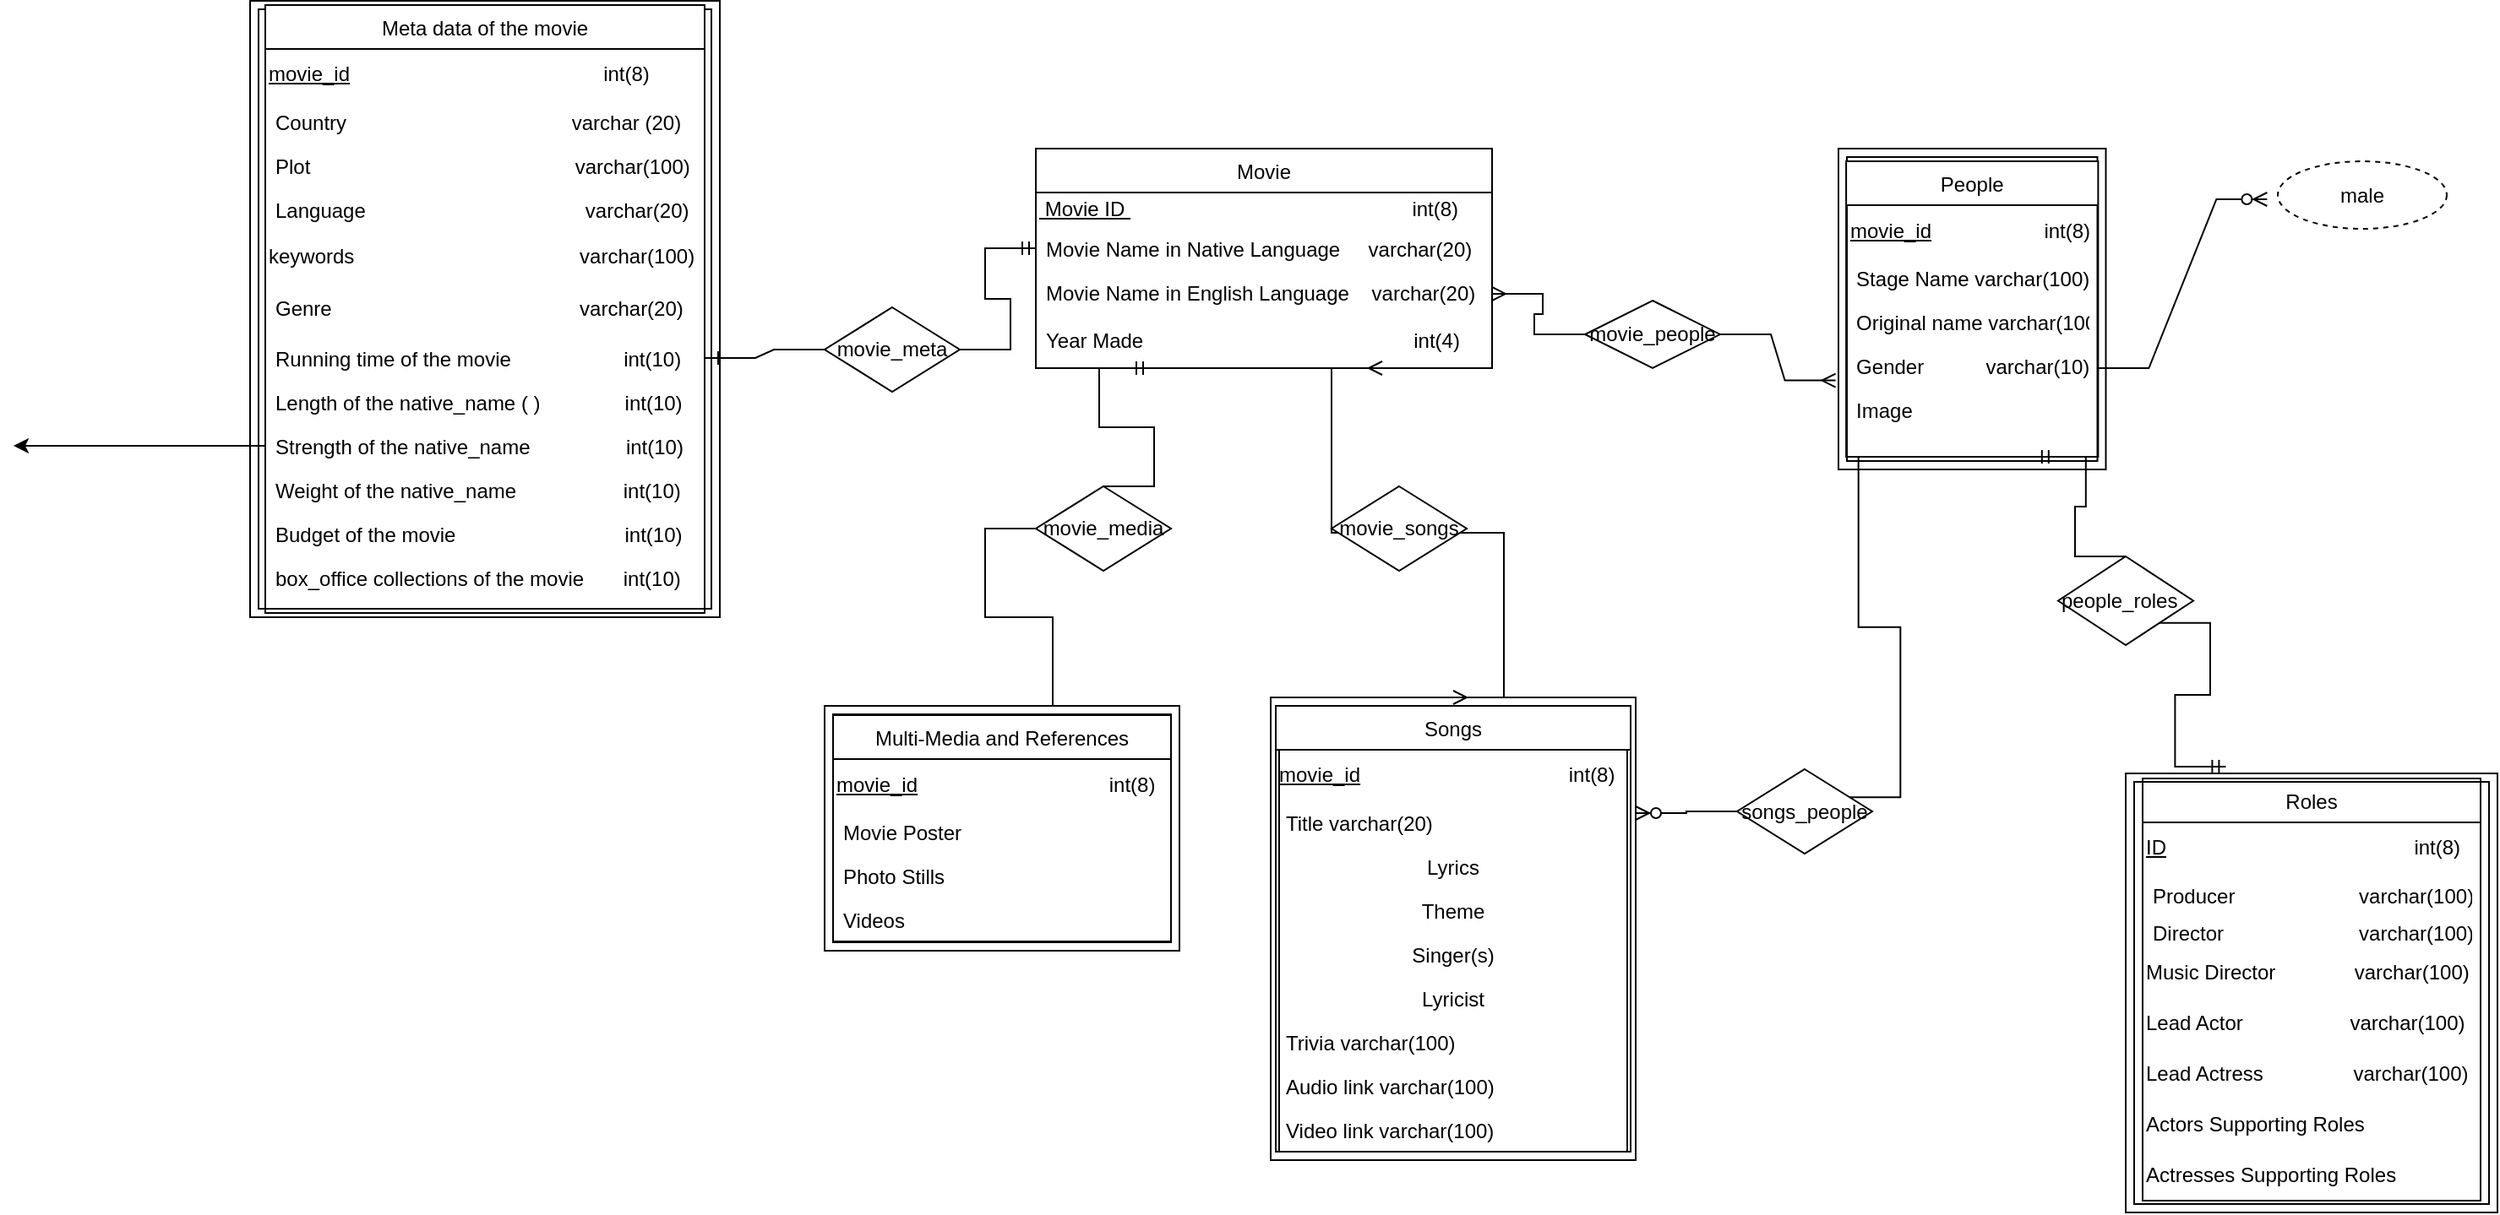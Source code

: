 <mxfile version="15.5.2" type="github">
  <diagram id="gH7Xq4BXge-VO0HLNQAn" name="Page-1">
    <mxGraphModel dx="2017" dy="2258" grid="1" gridSize="10" guides="1" tooltips="1" connect="1" arrows="1" fold="1" page="1" pageScale="1" pageWidth="827" pageHeight="1169" math="0" shadow="0">
      <root>
        <mxCell id="WIyWlLk6GJQsqaUBKTNV-0" />
        <mxCell id="WIyWlLk6GJQsqaUBKTNV-1" parent="WIyWlLk6GJQsqaUBKTNV-0" />
        <mxCell id="1egHC_9BppC4vHc0KnM8-18" value="" style="shape=ext;margin=3;double=1;whiteSpace=wrap;html=1;align=center;strokeColor=default;" parent="WIyWlLk6GJQsqaUBKTNV-1" vertex="1">
          <mxGeometry x="-190" y="-37.5" width="278" height="365" as="geometry" />
        </mxCell>
        <mxCell id="zkfFHV4jXpPFQw0GAbJ--0" value="Movie" style="swimlane;fontStyle=0;align=center;verticalAlign=top;childLayout=stackLayout;horizontal=1;startSize=26;horizontalStack=0;resizeParent=1;resizeLast=0;collapsible=1;marginBottom=0;rounded=0;shadow=0;strokeWidth=1;" parent="WIyWlLk6GJQsqaUBKTNV-1" vertex="1">
          <mxGeometry x="275" y="50" width="270" height="130" as="geometry">
            <mxRectangle x="230" y="140" width="160" height="26" as="alternateBounds" />
          </mxGeometry>
        </mxCell>
        <mxCell id="9_J77zJkFReDCm0pD4ge-1" value="&lt;u&gt;&amp;nbsp;Movie ID&amp;nbsp;&lt;/u&gt; &amp;nbsp; &amp;nbsp; &amp;nbsp; &amp;nbsp; &amp;nbsp; &amp;nbsp; &amp;nbsp; &amp;nbsp; &amp;nbsp; &amp;nbsp; &amp;nbsp; &amp;nbsp; &amp;nbsp; &amp;nbsp; &amp;nbsp; &amp;nbsp; &amp;nbsp; &amp;nbsp; &amp;nbsp; &amp;nbsp; &amp;nbsp; &amp;nbsp; &amp;nbsp; &amp;nbsp; &amp;nbsp;int(8)" style="text;html=1;align=left;verticalAlign=middle;resizable=0;points=[];autosize=1;strokeColor=none;fillColor=none;" parent="zkfFHV4jXpPFQw0GAbJ--0" vertex="1">
          <mxGeometry y="26" width="270" height="20" as="geometry" />
        </mxCell>
        <mxCell id="zkfFHV4jXpPFQw0GAbJ--1" value="Movie Name in Native Language     varchar(20)" style="text;align=left;verticalAlign=top;spacingLeft=4;spacingRight=4;overflow=hidden;rotatable=0;points=[[0,0.5],[1,0.5]];portConstraint=eastwest;" parent="zkfFHV4jXpPFQw0GAbJ--0" vertex="1">
          <mxGeometry y="46" width="270" height="26" as="geometry" />
        </mxCell>
        <mxCell id="zkfFHV4jXpPFQw0GAbJ--2" value="Movie Name in English Language    varchar(20)" style="text;align=left;verticalAlign=top;spacingLeft=4;spacingRight=4;overflow=hidden;rotatable=0;points=[[0,0.5],[1,0.5]];portConstraint=eastwest;rounded=0;shadow=0;html=0;" parent="zkfFHV4jXpPFQw0GAbJ--0" vertex="1">
          <mxGeometry y="72" width="270" height="28" as="geometry" />
        </mxCell>
        <mxCell id="zkfFHV4jXpPFQw0GAbJ--3" value="Year Made                                                int(4)" style="text;align=left;verticalAlign=top;spacingLeft=4;spacingRight=4;overflow=hidden;rotatable=0;points=[[0,0.5],[1,0.5]];portConstraint=eastwest;rounded=0;shadow=0;html=0;" parent="zkfFHV4jXpPFQw0GAbJ--0" vertex="1">
          <mxGeometry y="100" width="270" height="26" as="geometry" />
        </mxCell>
        <mxCell id="zkfFHV4jXpPFQw0GAbJ--17" value="Meta data of the movie" style="swimlane;fontStyle=0;align=center;verticalAlign=top;childLayout=stackLayout;horizontal=1;startSize=26;horizontalStack=0;resizeParent=1;resizeLast=0;collapsible=1;marginBottom=0;rounded=0;shadow=0;strokeWidth=1;perimeterSpacing=3;" parent="WIyWlLk6GJQsqaUBKTNV-1" vertex="1">
          <mxGeometry x="-181" y="-35" width="260" height="360" as="geometry">
            <mxRectangle x="550" y="140" width="160" height="26" as="alternateBounds" />
          </mxGeometry>
        </mxCell>
        <mxCell id="1egHC_9BppC4vHc0KnM8-0" value="&lt;u&gt;movie_id&lt;/u&gt;&amp;nbsp;&lt;span style=&quot;white-space: pre&quot;&gt; &lt;/span&gt;&lt;span style=&quot;white-space: pre&quot;&gt; &lt;/span&gt;&amp;nbsp; &amp;nbsp; &amp;nbsp; &amp;nbsp; &amp;nbsp; &amp;nbsp; &amp;nbsp; &amp;nbsp; &amp;nbsp; &amp;nbsp; &amp;nbsp; &amp;nbsp; &amp;nbsp; &amp;nbsp; &amp;nbsp; &amp;nbsp; &amp;nbsp; &amp;nbsp; &amp;nbsp; &amp;nbsp; &amp;nbsp; int(8)" style="text;html=1;strokeColor=none;fillColor=none;align=left;verticalAlign=middle;whiteSpace=wrap;rounded=0;" parent="zkfFHV4jXpPFQw0GAbJ--17" vertex="1">
          <mxGeometry y="26" width="260" height="30" as="geometry" />
        </mxCell>
        <mxCell id="zkfFHV4jXpPFQw0GAbJ--19" value="Country                                        varchar (20)" style="text;align=left;verticalAlign=top;spacingLeft=4;spacingRight=4;overflow=hidden;rotatable=0;points=[[0,0.5],[1,0.5]];portConstraint=eastwest;rounded=0;shadow=0;html=0;" parent="zkfFHV4jXpPFQw0GAbJ--17" vertex="1">
          <mxGeometry y="56" width="260" height="26" as="geometry" />
        </mxCell>
        <mxCell id="zkfFHV4jXpPFQw0GAbJ--20" value="Plot                                               varchar(100)" style="text;align=left;verticalAlign=top;spacingLeft=4;spacingRight=4;overflow=hidden;rotatable=0;points=[[0,0.5],[1,0.5]];portConstraint=eastwest;rounded=0;shadow=0;html=0;" parent="zkfFHV4jXpPFQw0GAbJ--17" vertex="1">
          <mxGeometry y="82" width="260" height="26" as="geometry" />
        </mxCell>
        <mxCell id="zkfFHV4jXpPFQw0GAbJ--18" value="Language                                       varchar(20)" style="text;align=left;verticalAlign=top;spacingLeft=4;spacingRight=4;overflow=hidden;rotatable=0;points=[[0,0.5],[1,0.5]];portConstraint=eastwest;" parent="zkfFHV4jXpPFQw0GAbJ--17" vertex="1">
          <mxGeometry y="108" width="260" height="24" as="geometry" />
        </mxCell>
        <mxCell id="j54C5g72h75EPI4u3S8y-2" value="keywords&amp;nbsp; &amp;nbsp; &amp;nbsp; &amp;nbsp; &amp;nbsp; &amp;nbsp; &amp;nbsp; &amp;nbsp; &amp;nbsp; &amp;nbsp; &amp;nbsp; &amp;nbsp; &amp;nbsp; &amp;nbsp; &amp;nbsp; &amp;nbsp; &amp;nbsp; &amp;nbsp; &amp;nbsp; &amp;nbsp; varchar(100)" style="text;html=1;strokeColor=none;fillColor=none;align=left;verticalAlign=middle;whiteSpace=wrap;rounded=0;" parent="zkfFHV4jXpPFQw0GAbJ--17" vertex="1">
          <mxGeometry y="132" width="260" height="34" as="geometry" />
        </mxCell>
        <mxCell id="zkfFHV4jXpPFQw0GAbJ--21" value="Genre                                            varchar(20)" style="text;align=left;verticalAlign=top;spacingLeft=4;spacingRight=4;overflow=hidden;rotatable=0;points=[[0,0.5],[1,0.5]];portConstraint=eastwest;rounded=0;shadow=0;html=0;" parent="zkfFHV4jXpPFQw0GAbJ--17" vertex="1">
          <mxGeometry y="166" width="260" height="30" as="geometry" />
        </mxCell>
        <mxCell id="zkfFHV4jXpPFQw0GAbJ--24" value="Running time of the movie                    int(10)" style="text;align=left;verticalAlign=top;spacingLeft=4;spacingRight=4;overflow=hidden;rotatable=0;points=[[0,0.5],[1,0.5]];portConstraint=eastwest;" parent="zkfFHV4jXpPFQw0GAbJ--17" vertex="1">
          <mxGeometry y="196" width="260" height="26" as="geometry" />
        </mxCell>
        <mxCell id="zkfFHV4jXpPFQw0GAbJ--25" value="Length of the native_name ( )               int(10)" style="text;align=left;verticalAlign=top;spacingLeft=4;spacingRight=4;overflow=hidden;rotatable=0;points=[[0,0.5],[1,0.5]];portConstraint=eastwest;" parent="zkfFHV4jXpPFQw0GAbJ--17" vertex="1">
          <mxGeometry y="222" width="260" height="26" as="geometry" />
        </mxCell>
        <mxCell id="CHPgiApptmzb3LHYU0zf-1" value="Strength of the native_name                 int(10)" style="text;align=left;verticalAlign=top;spacingLeft=4;spacingRight=4;overflow=hidden;rotatable=0;points=[[0,0.5],[1,0.5]];portConstraint=eastwest;" parent="zkfFHV4jXpPFQw0GAbJ--17" vertex="1">
          <mxGeometry y="248" width="260" height="26" as="geometry" />
        </mxCell>
        <mxCell id="CHPgiApptmzb3LHYU0zf-2" value="Weight of the native_name                   int(10)" style="text;align=left;verticalAlign=top;spacingLeft=4;spacingRight=4;overflow=hidden;rotatable=0;points=[[0,0.5],[1,0.5]];portConstraint=eastwest;" parent="zkfFHV4jXpPFQw0GAbJ--17" vertex="1">
          <mxGeometry y="274" width="260" height="26" as="geometry" />
        </mxCell>
        <mxCell id="CHPgiApptmzb3LHYU0zf-3" value="Budget of the movie                              int(10)" style="text;align=left;verticalAlign=top;spacingLeft=4;spacingRight=4;overflow=hidden;rotatable=0;points=[[0,0.5],[1,0.5]];portConstraint=eastwest;" parent="zkfFHV4jXpPFQw0GAbJ--17" vertex="1">
          <mxGeometry y="300" width="260" height="26" as="geometry" />
        </mxCell>
        <mxCell id="CHPgiApptmzb3LHYU0zf-5" value="box_office collections of the movie       int(10)" style="text;align=left;verticalAlign=top;spacingLeft=4;spacingRight=4;overflow=hidden;rotatable=0;points=[[0,0.5],[1,0.5]];portConstraint=eastwest;" parent="zkfFHV4jXpPFQw0GAbJ--17" vertex="1">
          <mxGeometry y="326" width="260" height="22" as="geometry" />
        </mxCell>
        <mxCell id="9_J77zJkFReDCm0pD4ge-2" value="" style="edgeStyle=entityRelationEdgeStyle;fontSize=12;html=1;endArrow=ERmany;startArrow=none;rounded=0;entryX=1;entryY=0.5;entryDx=0;entryDy=0;exitX=0;exitY=0.5;exitDx=0;exitDy=0;" parent="WIyWlLk6GJQsqaUBKTNV-1" source="UAzdhryat9hvbhrExHoe-7" target="zkfFHV4jXpPFQw0GAbJ--2" edge="1">
          <mxGeometry width="100" height="100" relative="1" as="geometry">
            <mxPoint x="360" y="280" as="sourcePoint" />
            <mxPoint x="460" y="180" as="targetPoint" />
          </mxGeometry>
        </mxCell>
        <mxCell id="9_J77zJkFReDCm0pD4ge-10" value="" style="edgeStyle=entityRelationEdgeStyle;fontSize=12;html=1;endArrow=ERmandOne;startArrow=none;rounded=0;entryX=0;entryY=0.5;entryDx=0;entryDy=0;exitX=1;exitY=0.5;exitDx=0;exitDy=0;" parent="WIyWlLk6GJQsqaUBKTNV-1" source="UAzdhryat9hvbhrExHoe-1" target="zkfFHV4jXpPFQw0GAbJ--1" edge="1">
          <mxGeometry width="100" height="100" relative="1" as="geometry">
            <mxPoint x="180" y="208" as="sourcePoint" />
            <mxPoint x="280" y="108" as="targetPoint" />
          </mxGeometry>
        </mxCell>
        <mxCell id="9_J77zJkFReDCm0pD4ge-11" value="" style="edgeStyle=entityRelationEdgeStyle;fontSize=12;html=1;endArrow=ERmandOne;startArrow=none;rounded=0;entryX=0.25;entryY=1;entryDx=0;entryDy=0;exitX=0.5;exitY=0;exitDx=0;exitDy=0;" parent="WIyWlLk6GJQsqaUBKTNV-1" source="UAzdhryat9hvbhrExHoe-3" target="zkfFHV4jXpPFQw0GAbJ--0" edge="1">
          <mxGeometry width="100" height="100" relative="1" as="geometry">
            <mxPoint x="230" y="320" as="sourcePoint" />
            <mxPoint x="330" y="220" as="targetPoint" />
          </mxGeometry>
        </mxCell>
        <mxCell id="9_J77zJkFReDCm0pD4ge-12" value="" style="edgeStyle=entityRelationEdgeStyle;fontSize=12;html=1;endArrow=ERzeroToMany;endFill=1;rounded=0;entryX=1;entryY=0.25;entryDx=0;entryDy=0;strokeColor=default;startArrow=none;" parent="WIyWlLk6GJQsqaUBKTNV-1" source="UAzdhryat9hvbhrExHoe-9" target="1egHC_9BppC4vHc0KnM8-21" edge="1">
          <mxGeometry width="100" height="100" relative="1" as="geometry">
            <mxPoint x="770" y="223" as="sourcePoint" />
            <mxPoint x="730" y="290" as="targetPoint" />
          </mxGeometry>
        </mxCell>
        <mxCell id="1egHC_9BppC4vHc0KnM8-19" value="" style="shape=ext;margin=3;double=1;whiteSpace=wrap;html=1;align=center;strokeColor=default;" parent="WIyWlLk6GJQsqaUBKTNV-1" vertex="1">
          <mxGeometry x="150" y="380" width="210" height="145" as="geometry" />
        </mxCell>
        <mxCell id="zkfFHV4jXpPFQw0GAbJ--6" value="Multi-Media and References" style="swimlane;fontStyle=0;align=center;verticalAlign=top;childLayout=stackLayout;horizontal=1;startSize=26;horizontalStack=0;resizeParent=1;resizeLast=0;collapsible=1;marginBottom=0;rounded=0;shadow=0;strokeWidth=1;" parent="WIyWlLk6GJQsqaUBKTNV-1" vertex="1">
          <mxGeometry x="155" y="385.5" width="200" height="134" as="geometry">
            <mxRectangle x="130" y="380" width="160" height="26" as="alternateBounds" />
          </mxGeometry>
        </mxCell>
        <mxCell id="1egHC_9BppC4vHc0KnM8-1" value="&lt;u&gt;movie_id&lt;/u&gt;&amp;nbsp; &amp;nbsp; &amp;nbsp; &amp;nbsp; &amp;nbsp; &amp;nbsp; &amp;nbsp; &amp;nbsp; &amp;nbsp; &amp;nbsp; &amp;nbsp; &amp;nbsp; &amp;nbsp; &amp;nbsp; &amp;nbsp; &amp;nbsp; &amp;nbsp; int(8)" style="text;html=1;strokeColor=none;fillColor=none;align=left;verticalAlign=middle;whiteSpace=wrap;rounded=0;" parent="zkfFHV4jXpPFQw0GAbJ--6" vertex="1">
          <mxGeometry y="26" width="200" height="30" as="geometry" />
        </mxCell>
        <mxCell id="zkfFHV4jXpPFQw0GAbJ--7" value="Movie Poster " style="text;align=left;verticalAlign=top;spacingLeft=4;spacingRight=4;overflow=hidden;rotatable=0;points=[[0,0.5],[1,0.5]];portConstraint=eastwest;" parent="zkfFHV4jXpPFQw0GAbJ--6" vertex="1">
          <mxGeometry y="56" width="200" height="26" as="geometry" />
        </mxCell>
        <mxCell id="zkfFHV4jXpPFQw0GAbJ--8" value="Photo Stills " style="text;align=left;verticalAlign=top;spacingLeft=4;spacingRight=4;overflow=hidden;rotatable=0;points=[[0,0.5],[1,0.5]];portConstraint=eastwest;rounded=0;shadow=0;html=0;" parent="zkfFHV4jXpPFQw0GAbJ--6" vertex="1">
          <mxGeometry y="82" width="200" height="26" as="geometry" />
        </mxCell>
        <mxCell id="zkfFHV4jXpPFQw0GAbJ--10" value="Videos " style="text;align=left;verticalAlign=top;spacingLeft=4;spacingRight=4;overflow=hidden;rotatable=0;points=[[0,0.5],[1,0.5]];portConstraint=eastwest;fontStyle=0" parent="zkfFHV4jXpPFQw0GAbJ--6" vertex="1">
          <mxGeometry y="108" width="200" height="26" as="geometry" />
        </mxCell>
        <mxCell id="1egHC_9BppC4vHc0KnM8-21" value="" style="shape=ext;margin=3;double=1;whiteSpace=wrap;html=1;align=center;strokeColor=default;" parent="WIyWlLk6GJQsqaUBKTNV-1" vertex="1">
          <mxGeometry x="414" y="375" width="216" height="274" as="geometry" />
        </mxCell>
        <mxCell id="CHPgiApptmzb3LHYU0zf-16" value="Songs" style="swimlane;fontStyle=0;align=center;verticalAlign=top;childLayout=stackLayout;horizontal=1;startSize=26;horizontalStack=0;resizeParent=1;resizeLast=0;collapsible=1;marginBottom=0;rounded=0;shadow=0;strokeWidth=1;" parent="WIyWlLk6GJQsqaUBKTNV-1" vertex="1">
          <mxGeometry x="417" y="380" width="210" height="264" as="geometry">
            <mxRectangle x="130" y="380" width="160" height="26" as="alternateBounds" />
          </mxGeometry>
        </mxCell>
        <mxCell id="1egHC_9BppC4vHc0KnM8-2" value="&lt;u&gt;movie_id&lt;/u&gt;&amp;nbsp; &amp;nbsp; &amp;nbsp; &amp;nbsp; &amp;nbsp; &amp;nbsp; &amp;nbsp; &amp;nbsp; &amp;nbsp; &amp;nbsp; &amp;nbsp; &amp;nbsp; &amp;nbsp; &amp;nbsp; &amp;nbsp; &amp;nbsp; &amp;nbsp; &amp;nbsp; &amp;nbsp;int(8)" style="text;html=1;strokeColor=none;fillColor=none;align=left;verticalAlign=middle;whiteSpace=wrap;rounded=0;" parent="CHPgiApptmzb3LHYU0zf-16" vertex="1">
          <mxGeometry y="26" width="210" height="30" as="geometry" />
        </mxCell>
        <mxCell id="CHPgiApptmzb3LHYU0zf-17" value="Title                                   varchar(20)" style="text;align=left;verticalAlign=top;spacingLeft=4;spacingRight=4;overflow=hidden;rotatable=0;points=[[0,0.5],[1,0.5]];portConstraint=eastwest;" parent="CHPgiApptmzb3LHYU0zf-16" vertex="1">
          <mxGeometry y="56" width="210" height="26" as="geometry" />
        </mxCell>
        <mxCell id="CHPgiApptmzb3LHYU0zf-18" value="Lyrics" style="text;align=center;verticalAlign=top;spacingLeft=4;spacingRight=4;overflow=hidden;rotatable=0;points=[[0,0.5],[1,0.5]];portConstraint=eastwest;rounded=0;shadow=0;html=0;" parent="CHPgiApptmzb3LHYU0zf-16" vertex="1">
          <mxGeometry y="82" width="210" height="26" as="geometry" />
        </mxCell>
        <mxCell id="CHPgiApptmzb3LHYU0zf-19" value="Theme" style="text;align=center;verticalAlign=top;spacingLeft=4;spacingRight=4;overflow=hidden;rotatable=0;points=[[0,0.5],[1,0.5]];portConstraint=eastwest;fontStyle=0" parent="CHPgiApptmzb3LHYU0zf-16" vertex="1">
          <mxGeometry y="108" width="210" height="26" as="geometry" />
        </mxCell>
        <mxCell id="CHPgiApptmzb3LHYU0zf-21" value="Singer(s)" style="text;align=center;verticalAlign=top;spacingLeft=4;spacingRight=4;overflow=hidden;rotatable=0;points=[[0,0.5],[1,0.5]];portConstraint=eastwest;" parent="CHPgiApptmzb3LHYU0zf-16" vertex="1">
          <mxGeometry y="134" width="210" height="26" as="geometry" />
        </mxCell>
        <mxCell id="CHPgiApptmzb3LHYU0zf-22" value="Lyricist" style="text;align=center;verticalAlign=top;spacingLeft=4;spacingRight=4;overflow=hidden;rotatable=0;points=[[0,0.5],[1,0.5]];portConstraint=eastwest;" parent="CHPgiApptmzb3LHYU0zf-16" vertex="1">
          <mxGeometry y="160" width="210" height="26" as="geometry" />
        </mxCell>
        <mxCell id="CHPgiApptmzb3LHYU0zf-20" value="Trivia                               varchar(100)" style="text;align=left;verticalAlign=top;spacingLeft=4;spacingRight=4;overflow=hidden;rotatable=0;points=[[0,0.5],[1,0.5]];portConstraint=eastwest;" parent="CHPgiApptmzb3LHYU0zf-16" vertex="1">
          <mxGeometry y="186" width="210" height="26" as="geometry" />
        </mxCell>
        <mxCell id="CHPgiApptmzb3LHYU0zf-23" value="Audio link                       varchar(100)" style="text;align=left;verticalAlign=top;spacingLeft=4;spacingRight=4;overflow=hidden;rotatable=0;points=[[0,0.5],[1,0.5]];portConstraint=eastwest;" parent="CHPgiApptmzb3LHYU0zf-16" vertex="1">
          <mxGeometry y="212" width="210" height="26" as="geometry" />
        </mxCell>
        <mxCell id="CHPgiApptmzb3LHYU0zf-24" value="Video link                       varchar(100)" style="text;align=left;verticalAlign=top;spacingLeft=4;spacingRight=4;overflow=hidden;rotatable=0;points=[[0,0.5],[1,0.5]];portConstraint=eastwest;" parent="CHPgiApptmzb3LHYU0zf-16" vertex="1">
          <mxGeometry y="238" width="210" height="26" as="geometry" />
        </mxCell>
        <mxCell id="1egHC_9BppC4vHc0KnM8-24" value="" style="edgeStyle=entityRelationEdgeStyle;fontSize=12;html=1;endArrow=ERmany;startArrow=ERmany;rounded=0;exitX=0.5;exitY=0;exitDx=0;exitDy=0;" parent="WIyWlLk6GJQsqaUBKTNV-1" source="1egHC_9BppC4vHc0KnM8-21" edge="1">
          <mxGeometry width="100" height="100" relative="1" as="geometry">
            <mxPoint x="540" y="320" as="sourcePoint" />
            <mxPoint x="480" y="180" as="targetPoint" />
          </mxGeometry>
        </mxCell>
        <mxCell id="1egHC_9BppC4vHc0KnM8-25" value="" style="shape=ext;margin=3;double=1;whiteSpace=wrap;html=1;align=center;strokeColor=default;" parent="WIyWlLk6GJQsqaUBKTNV-1" vertex="1">
          <mxGeometry x="750" y="50" width="158.25" height="190" as="geometry" />
        </mxCell>
        <mxCell id="zkfFHV4jXpPFQw0GAbJ--13" value="People" style="swimlane;fontStyle=0;align=center;verticalAlign=top;childLayout=stackLayout;horizontal=1;startSize=26;horizontalStack=0;resizeParent=1;resizeLast=0;collapsible=1;marginBottom=0;rounded=0;shadow=0;strokeWidth=1;" parent="WIyWlLk6GJQsqaUBKTNV-1" vertex="1">
          <mxGeometry x="754.56" y="57.5" width="149.12" height="175" as="geometry">
            <mxRectangle x="340" y="380" width="170" height="26" as="alternateBounds" />
          </mxGeometry>
        </mxCell>
        <mxCell id="1egHC_9BppC4vHc0KnM8-3" value="&lt;u&gt;movie_id&lt;/u&gt;&amp;nbsp; &amp;nbsp; &amp;nbsp; &amp;nbsp; &amp;nbsp; &amp;nbsp; &amp;nbsp; &amp;nbsp; &amp;nbsp; &amp;nbsp; int(8)" style="text;html=1;strokeColor=none;fillColor=none;align=left;verticalAlign=middle;whiteSpace=wrap;rounded=0;" parent="zkfFHV4jXpPFQw0GAbJ--13" vertex="1">
          <mxGeometry y="26" width="149.12" height="30" as="geometry" />
        </mxCell>
        <mxCell id="CHPgiApptmzb3LHYU0zf-10" value="Stage Name   varchar(100)" style="text;align=left;verticalAlign=top;spacingLeft=4;spacingRight=4;overflow=hidden;rotatable=0;points=[[0,0.5],[1,0.5]];portConstraint=eastwest;" parent="zkfFHV4jXpPFQw0GAbJ--13" vertex="1">
          <mxGeometry y="56" width="149.12" height="26" as="geometry" />
        </mxCell>
        <mxCell id="CHPgiApptmzb3LHYU0zf-8" value="Original name varchar(100)" style="text;align=left;verticalAlign=top;spacingLeft=4;spacingRight=4;overflow=hidden;rotatable=0;points=[[0,0.5],[1,0.5]];portConstraint=eastwest;" parent="zkfFHV4jXpPFQw0GAbJ--13" vertex="1">
          <mxGeometry y="82" width="149.12" height="26" as="geometry" />
        </mxCell>
        <mxCell id="CHPgiApptmzb3LHYU0zf-9" value=" Gender           varchar(10)" style="text;align=left;verticalAlign=top;spacingLeft=4;spacingRight=4;overflow=hidden;rotatable=0;points=[[0,0.5],[1,0.5]];portConstraint=eastwest;" parent="zkfFHV4jXpPFQw0GAbJ--13" vertex="1">
          <mxGeometry y="108" width="149.12" height="26" as="geometry" />
        </mxCell>
        <mxCell id="CHPgiApptmzb3LHYU0zf-11" value=" Image" style="text;align=left;verticalAlign=top;spacingLeft=4;spacingRight=4;overflow=hidden;rotatable=0;points=[[0,0.5],[1,0.5]];portConstraint=eastwest;" parent="zkfFHV4jXpPFQw0GAbJ--13" vertex="1">
          <mxGeometry y="134" width="149.12" height="26" as="geometry" />
        </mxCell>
        <mxCell id="UAzdhryat9hvbhrExHoe-1" value="movie_meta" style="rhombus;whiteSpace=wrap;html=1;" parent="WIyWlLk6GJQsqaUBKTNV-1" vertex="1">
          <mxGeometry x="150" y="144" width="80" height="50" as="geometry" />
        </mxCell>
        <mxCell id="UAzdhryat9hvbhrExHoe-2" value="" style="edgeStyle=entityRelationEdgeStyle;fontSize=12;html=1;endArrow=none;startArrow=ERmandOne;rounded=0;entryX=0;entryY=0.5;entryDx=0;entryDy=0;exitX=1;exitY=0.5;exitDx=0;exitDy=0;" parent="WIyWlLk6GJQsqaUBKTNV-1" source="zkfFHV4jXpPFQw0GAbJ--24" target="UAzdhryat9hvbhrExHoe-1" edge="1">
          <mxGeometry width="100" height="100" relative="1" as="geometry">
            <mxPoint x="82" y="227" as="sourcePoint" />
            <mxPoint x="300" y="109" as="targetPoint" />
          </mxGeometry>
        </mxCell>
        <mxCell id="UAzdhryat9hvbhrExHoe-3" value="movie_media" style="rhombus;whiteSpace=wrap;html=1;" parent="WIyWlLk6GJQsqaUBKTNV-1" vertex="1">
          <mxGeometry x="275" y="250" width="80" height="50" as="geometry" />
        </mxCell>
        <mxCell id="UAzdhryat9hvbhrExHoe-4" value="" style="edgeStyle=entityRelationEdgeStyle;fontSize=12;html=1;endArrow=none;startArrow=none;entryX=0;entryY=0.5;entryDx=0;entryDy=0;exitX=0.5;exitY=0;exitDx=0;exitDy=0;jumpStyle=sharp;rounded=0;" parent="WIyWlLk6GJQsqaUBKTNV-1" source="1egHC_9BppC4vHc0KnM8-19" target="UAzdhryat9hvbhrExHoe-3" edge="1">
          <mxGeometry width="100" height="100" relative="1" as="geometry">
            <mxPoint x="225" y="344.5" as="sourcePoint" />
            <mxPoint x="300" y="163" as="targetPoint" />
          </mxGeometry>
        </mxCell>
        <mxCell id="UAzdhryat9hvbhrExHoe-6" value="movie_songs" style="rhombus;whiteSpace=wrap;html=1;" parent="WIyWlLk6GJQsqaUBKTNV-1" vertex="1">
          <mxGeometry x="450" y="250" width="80" height="50" as="geometry" />
        </mxCell>
        <mxCell id="UAzdhryat9hvbhrExHoe-7" value="movie_people" style="rhombus;whiteSpace=wrap;html=1;" parent="WIyWlLk6GJQsqaUBKTNV-1" vertex="1">
          <mxGeometry x="600" y="140" width="80" height="40" as="geometry" />
        </mxCell>
        <mxCell id="UAzdhryat9hvbhrExHoe-8" value="" style="edgeStyle=entityRelationEdgeStyle;fontSize=12;html=1;endArrow=none;startArrow=ERmany;rounded=0;entryX=1;entryY=0.5;entryDx=0;entryDy=0;exitX=-0.042;exitY=0.838;exitDx=0;exitDy=0;exitPerimeter=0;" parent="WIyWlLk6GJQsqaUBKTNV-1" source="CHPgiApptmzb3LHYU0zf-9" target="UAzdhryat9hvbhrExHoe-7" edge="1">
          <mxGeometry width="100" height="100" relative="1" as="geometry">
            <mxPoint x="690.047" y="184.788" as="sourcePoint" />
            <mxPoint x="530" y="136" as="targetPoint" />
          </mxGeometry>
        </mxCell>
        <mxCell id="UAzdhryat9hvbhrExHoe-9" value="songs_people" style="rhombus;whiteSpace=wrap;html=1;" parent="WIyWlLk6GJQsqaUBKTNV-1" vertex="1">
          <mxGeometry x="690" y="417.5" width="80" height="50" as="geometry" />
        </mxCell>
        <mxCell id="UAzdhryat9hvbhrExHoe-10" value="" style="edgeStyle=entityRelationEdgeStyle;fontSize=12;html=1;endArrow=none;endFill=1;rounded=0;entryX=1;entryY=0.25;entryDx=0;entryDy=0;strokeColor=default;exitX=0.25;exitY=1;exitDx=0;exitDy=0;" parent="WIyWlLk6GJQsqaUBKTNV-1" source="zkfFHV4jXpPFQw0GAbJ--13" target="UAzdhryat9hvbhrExHoe-9" edge="1">
          <mxGeometry width="100" height="100" relative="1" as="geometry">
            <mxPoint x="770" y="223" as="sourcePoint" />
            <mxPoint x="560" y="443.5" as="targetPoint" />
          </mxGeometry>
        </mxCell>
        <mxCell id="1egHC_9BppC4vHc0KnM8-4" value="" style="shape=ext;margin=3;double=1;whiteSpace=wrap;html=1;align=center;strokeColor=default;" parent="WIyWlLk6GJQsqaUBKTNV-1" vertex="1">
          <mxGeometry x="920" y="420" width="220" height="260" as="geometry" />
        </mxCell>
        <mxCell id="1egHC_9BppC4vHc0KnM8-5" value="Roles" style="swimlane;fontStyle=0;childLayout=stackLayout;horizontal=1;startSize=26;fillColor=none;horizontalStack=0;resizeParent=1;resizeParentMax=0;resizeLast=0;collapsible=1;marginBottom=0;strokeColor=default;align=center;" parent="WIyWlLk6GJQsqaUBKTNV-1" vertex="1">
          <mxGeometry x="930" y="423" width="200" height="250" as="geometry" />
        </mxCell>
        <mxCell id="1egHC_9BppC4vHc0KnM8-14" value="&lt;u&gt;ID&lt;/u&gt;&amp;nbsp; &amp;nbsp; &amp;nbsp; &amp;nbsp; &amp;nbsp; &amp;nbsp; &amp;nbsp; &amp;nbsp; &amp;nbsp; &amp;nbsp; &amp;nbsp; &amp;nbsp; &amp;nbsp; &amp;nbsp; &amp;nbsp; &amp;nbsp; &amp;nbsp; &amp;nbsp; &amp;nbsp; &amp;nbsp; &amp;nbsp; &amp;nbsp; int(8)" style="text;html=1;strokeColor=none;fillColor=none;align=left;verticalAlign=middle;whiteSpace=wrap;rounded=0;" parent="1egHC_9BppC4vHc0KnM8-5" vertex="1">
          <mxGeometry y="26" width="200" height="30" as="geometry" />
        </mxCell>
        <mxCell id="1egHC_9BppC4vHc0KnM8-7" value="Producer                      varchar(100)" style="text;strokeColor=none;fillColor=none;align=left;verticalAlign=top;spacingLeft=4;spacingRight=4;overflow=hidden;rotatable=0;points=[[0,0.5],[1,0.5]];portConstraint=eastwest;" parent="1egHC_9BppC4vHc0KnM8-5" vertex="1">
          <mxGeometry y="56" width="200" height="22" as="geometry" />
        </mxCell>
        <mxCell id="1egHC_9BppC4vHc0KnM8-6" value="Director                        varchar(100)" style="text;strokeColor=none;fillColor=none;align=left;verticalAlign=top;spacingLeft=4;spacingRight=4;overflow=hidden;rotatable=0;points=[[0,0.5],[1,0.5]];portConstraint=eastwest;" parent="1egHC_9BppC4vHc0KnM8-5" vertex="1">
          <mxGeometry y="78" width="200" height="22" as="geometry" />
        </mxCell>
        <mxCell id="1egHC_9BppC4vHc0KnM8-10" value="Music Director&amp;nbsp; &amp;nbsp; &amp;nbsp; &amp;nbsp; &amp;nbsp; &amp;nbsp; &amp;nbsp; varchar(100)" style="text;html=1;strokeColor=none;fillColor=none;align=left;verticalAlign=middle;whiteSpace=wrap;rounded=0;" parent="1egHC_9BppC4vHc0KnM8-5" vertex="1">
          <mxGeometry y="100" width="200" height="30" as="geometry" />
        </mxCell>
        <mxCell id="1egHC_9BppC4vHc0KnM8-12" value="Lead Actor&amp;nbsp; &amp;nbsp; &amp;nbsp; &amp;nbsp; &amp;nbsp; &amp;nbsp; &amp;nbsp; &amp;nbsp; &amp;nbsp; &amp;nbsp;varchar(100)" style="text;html=1;strokeColor=none;fillColor=none;align=left;verticalAlign=middle;whiteSpace=wrap;rounded=0;" parent="1egHC_9BppC4vHc0KnM8-5" vertex="1">
          <mxGeometry y="130" width="200" height="30" as="geometry" />
        </mxCell>
        <mxCell id="1egHC_9BppC4vHc0KnM8-13" value="Lead Actress&amp;nbsp; &amp;nbsp; &amp;nbsp; &amp;nbsp; &amp;nbsp; &amp;nbsp; &amp;nbsp; &amp;nbsp; varchar(100)" style="text;html=1;strokeColor=none;fillColor=none;align=left;verticalAlign=middle;whiteSpace=wrap;rounded=0;" parent="1egHC_9BppC4vHc0KnM8-5" vertex="1">
          <mxGeometry y="160" width="200" height="30" as="geometry" />
        </mxCell>
        <mxCell id="1egHC_9BppC4vHc0KnM8-11" value="Actors Supporting Roles&amp;nbsp; &amp;nbsp;&amp;nbsp;" style="text;html=1;strokeColor=none;fillColor=none;align=left;verticalAlign=middle;whiteSpace=wrap;rounded=0;" parent="1egHC_9BppC4vHc0KnM8-5" vertex="1">
          <mxGeometry y="190" width="200" height="30" as="geometry" />
        </mxCell>
        <mxCell id="1egHC_9BppC4vHc0KnM8-9" value="Actresses Supporting Roles" style="text;html=1;strokeColor=none;fillColor=none;align=left;verticalAlign=middle;whiteSpace=wrap;rounded=0;" parent="1egHC_9BppC4vHc0KnM8-5" vertex="1">
          <mxGeometry y="220" width="200" height="30" as="geometry" />
        </mxCell>
        <mxCell id="1egHC_9BppC4vHc0KnM8-15" value="" style="edgeStyle=entityRelationEdgeStyle;fontSize=12;html=1;endArrow=ERmandOne;startArrow=none;rounded=0;entryX=0.75;entryY=1;entryDx=0;entryDy=0;exitX=0.5;exitY=0;exitDx=0;exitDy=0;" parent="WIyWlLk6GJQsqaUBKTNV-1" source="-i1EXm6QAOlMGYuIlPeQ-0" target="zkfFHV4jXpPFQw0GAbJ--13" edge="1">
          <mxGeometry width="100" height="100" relative="1" as="geometry">
            <mxPoint x="790" y="370" as="sourcePoint" />
            <mxPoint x="890" y="270" as="targetPoint" />
          </mxGeometry>
        </mxCell>
        <mxCell id="-i1EXm6QAOlMGYuIlPeQ-0" value="people_roles" style="rhombus;whiteSpace=wrap;html=1;align=left;" parent="WIyWlLk6GJQsqaUBKTNV-1" vertex="1">
          <mxGeometry x="880" y="291.5" width="80" height="52.5" as="geometry" />
        </mxCell>
        <mxCell id="-i1EXm6QAOlMGYuIlPeQ-1" value="" style="edgeStyle=entityRelationEdgeStyle;fontSize=12;html=1;endArrow=none;startArrow=ERmandOne;rounded=0;entryX=1;entryY=1;entryDx=0;entryDy=0;exitX=0.246;exitY=-0.028;exitDx=0;exitDy=0;exitPerimeter=0;" parent="WIyWlLk6GJQsqaUBKTNV-1" source="1egHC_9BppC4vHc0KnM8-5" target="-i1EXm6QAOlMGYuIlPeQ-0" edge="1">
          <mxGeometry width="100" height="100" relative="1" as="geometry">
            <mxPoint x="959.948" y="418.888" as="sourcePoint" />
            <mxPoint x="890.843" y="236.58" as="targetPoint" />
          </mxGeometry>
        </mxCell>
        <mxCell id="8b0HCfvmGmeeMWkT91v8-0" style="edgeStyle=orthogonalEdgeStyle;rounded=0;orthogonalLoop=1;jettySize=auto;html=1;" parent="WIyWlLk6GJQsqaUBKTNV-1" source="CHPgiApptmzb3LHYU0zf-1" edge="1">
          <mxGeometry relative="1" as="geometry">
            <mxPoint x="-330" y="226" as="targetPoint" />
          </mxGeometry>
        </mxCell>
        <mxCell id="8b0HCfvmGmeeMWkT91v8-1" value="male" style="ellipse;whiteSpace=wrap;html=1;align=center;dashed=1;" parent="WIyWlLk6GJQsqaUBKTNV-1" vertex="1">
          <mxGeometry x="1010" y="57.5" width="100" height="40" as="geometry" />
        </mxCell>
        <mxCell id="8b0HCfvmGmeeMWkT91v8-2" value="" style="edgeStyle=entityRelationEdgeStyle;fontSize=12;html=1;endArrow=ERzeroToMany;endFill=1;rounded=0;" parent="WIyWlLk6GJQsqaUBKTNV-1" edge="1">
          <mxGeometry width="100" height="100" relative="1" as="geometry">
            <mxPoint x="903.68" y="180" as="sourcePoint" />
            <mxPoint x="1003.68" y="80" as="targetPoint" />
          </mxGeometry>
        </mxCell>
      </root>
    </mxGraphModel>
  </diagram>
</mxfile>
